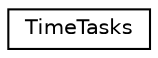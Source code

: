digraph "Graphical Class Hierarchy"
{
 // INTERACTIVE_SVG=YES
 // LATEX_PDF_SIZE
  edge [fontname="Helvetica",fontsize="10",labelfontname="Helvetica",labelfontsize="10"];
  node [fontname="Helvetica",fontsize="10",shape=record];
  rankdir="LR";
  Node0 [label="TimeTasks",height=0.2,width=0.4,color="black", fillcolor="white", style="filled",URL="$d6/d68/class_time_tasks.html",tooltip=" "];
}
